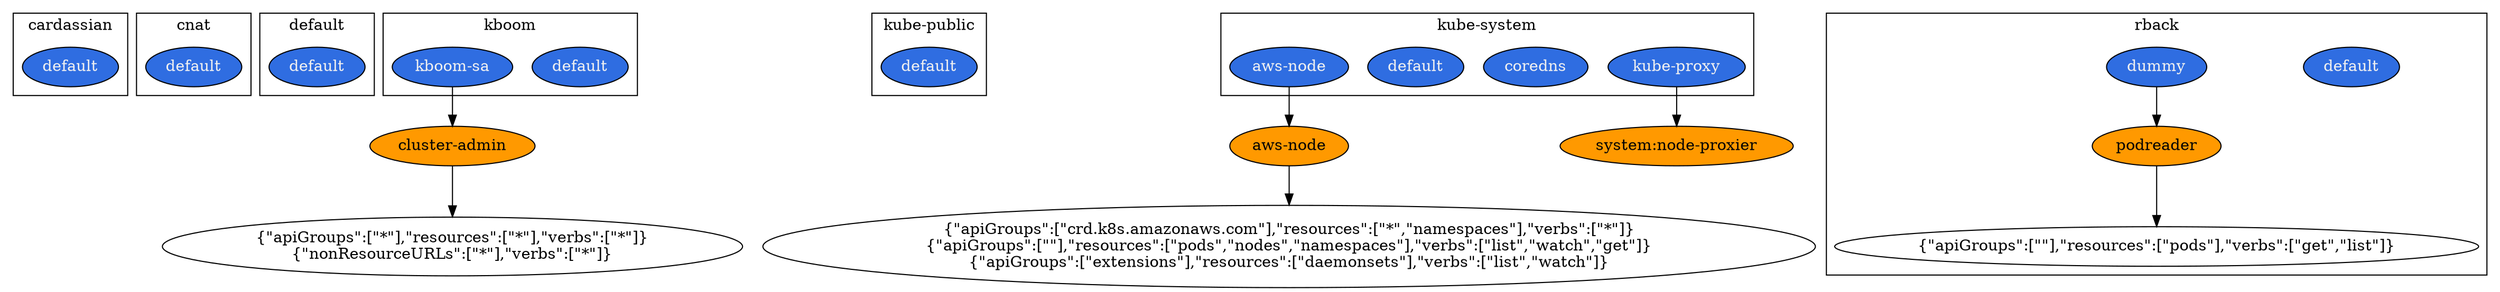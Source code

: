 digraph  {
	subgraph cluster_s0 {
		ID = "cluster_s0";
		label="cardassian";
		n1[fillcolor="#2f6de1",fontcolor="#f0f0f0",label="default",style="filled"];
		
	}subgraph cluster_s1 {
		ID = "cluster_s1";
		label="cnat";
		n2[fillcolor="#2f6de1",fontcolor="#f0f0f0",label="default",style="filled"];
		
	}subgraph cluster_s2 {
		ID = "cluster_s2";
		label="default";
		n3[fillcolor="#2f6de1",fontcolor="#f0f0f0",label="default",style="filled"];
		
	}subgraph cluster_s3 {
		ID = "cluster_s3";
		label="kboom";
		n4[fillcolor="#2f6de1",fontcolor="#f0f0f0",label="default",style="filled"];
		n5[fillcolor="#2f6de1",fontcolor="#f0f0f0",label="kboom-sa",style="filled"];
		
	}subgraph cluster_s4 {
		ID = "cluster_s4";
		label="kube-public";
		n8[fillcolor="#2f6de1",fontcolor="#f0f0f0",label="default",style="filled"];
		
	}subgraph cluster_s5 {
		ID = "cluster_s5";
		label="kube-system";
		n9[fillcolor="#2f6de1",fontcolor="#f0f0f0",label="aws-node",style="filled"];
		n12[fillcolor="#2f6de1",fontcolor="#f0f0f0",label="coredns",style="filled"];
		n13[fillcolor="#2f6de1",fontcolor="#f0f0f0",label="default",style="filled"];
		n14[fillcolor="#2f6de1",fontcolor="#f0f0f0",label="kube-proxy",style="filled"];
		
	}subgraph cluster_s6 {
		ID = "cluster_s6";
		label="rback";
		n16[fillcolor="#2f6de1",fontcolor="#f0f0f0",label="default",style="filled"];
		n17[fillcolor="#2f6de1",fontcolor="#f0f0f0",label="dummy",style="filled"];
		n18[fillcolor="#ff9900",fontcolor="#030303",label="podreader",style="filled"];
		n19[label="{\"apiGroups\":[\"\"],\"resources\":[\"pods\"],\"verbs\":[\"get\",\"list\"]}\n"];
		n17->n18;
		n18->n19;
		
	}
	n10[fillcolor="#ff9900",fontcolor="#030303",label="aws-node",style="filled"];
	n6[fillcolor="#ff9900",fontcolor="#030303",label="cluster-admin",style="filled"];
	n15[fillcolor="#ff9900",fontcolor="#030303",label="system:node-proxier",style="filled"];
	n7[label="{\"apiGroups\":[\"*\"],\"resources\":[\"*\"],\"verbs\":[\"*\"]}\n{\"nonResourceURLs\":[\"*\"],\"verbs\":[\"*\"]}\n"];
	n11[label="{\"apiGroups\":[\"crd.k8s.amazonaws.com\"],\"resources\":[\"*\",\"namespaces\"],\"verbs\":[\"*\"]}\n{\"apiGroups\":[\"\"],\"resources\":[\"pods\",\"nodes\",\"namespaces\"],\"verbs\":[\"list\",\"watch\",\"get\"]}\n{\"apiGroups\":[\"extensions\"],\"resources\":[\"daemonsets\"],\"verbs\":[\"list\",\"watch\"]}\n"];
	n9->n10;
	n10->n11;
	n6->n7;
	n5->n6;
	n14->n15;
	
}
